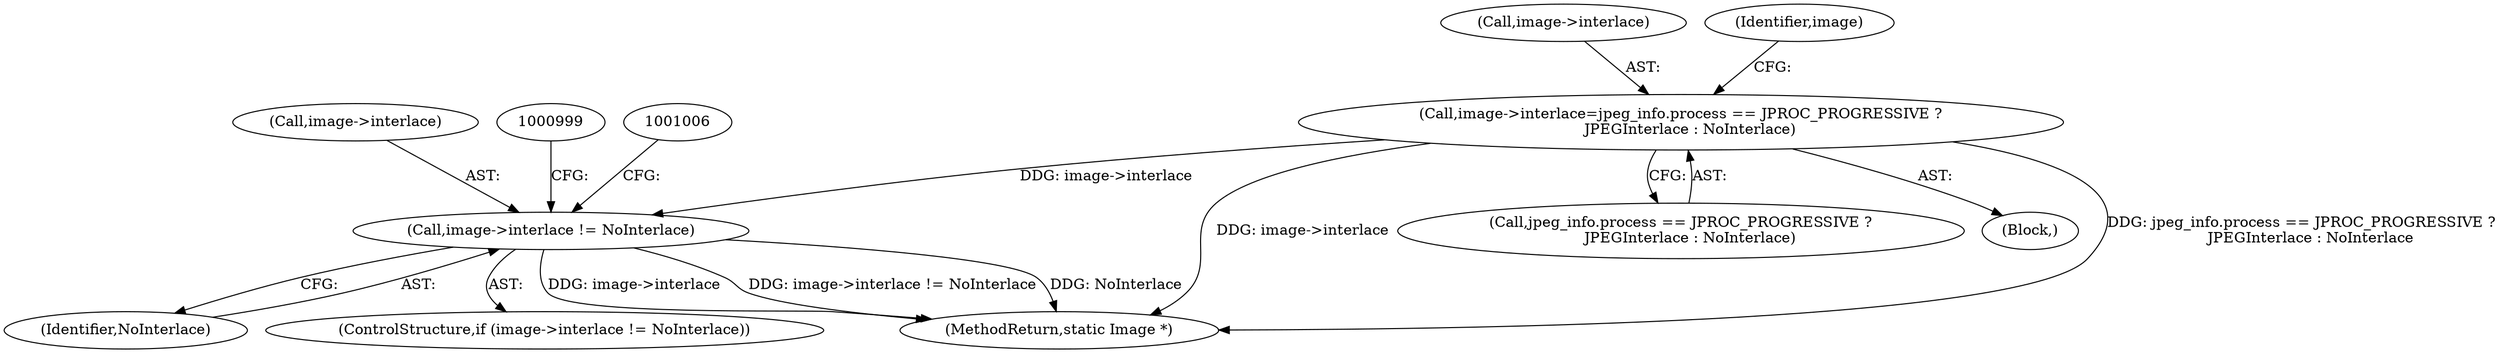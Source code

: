 digraph "0_ImageMagick_1737ac82b335e53376382c07b9a500d73dd2aa11@pointer" {
"1000627" [label="(Call,image->interlace=jpeg_info.process == JPROC_PROGRESSIVE ?\n    JPEGInterlace : NoInterlace)"];
"1000993" [label="(Call,image->interlace != NoInterlace)"];
"1000628" [label="(Call,image->interlace)"];
"1000111" [label="(Block,)"];
"1000994" [label="(Call,image->interlace)"];
"1001897" [label="(MethodReturn,static Image *)"];
"1000997" [label="(Identifier,NoInterlace)"];
"1000992" [label="(ControlStructure,if (image->interlace != NoInterlace))"];
"1000641" [label="(Identifier,image)"];
"1000631" [label="(Call,jpeg_info.process == JPROC_PROGRESSIVE ?\n    JPEGInterlace : NoInterlace)"];
"1000627" [label="(Call,image->interlace=jpeg_info.process == JPROC_PROGRESSIVE ?\n    JPEGInterlace : NoInterlace)"];
"1000993" [label="(Call,image->interlace != NoInterlace)"];
"1000627" -> "1000111"  [label="AST: "];
"1000627" -> "1000631"  [label="CFG: "];
"1000628" -> "1000627"  [label="AST: "];
"1000631" -> "1000627"  [label="AST: "];
"1000641" -> "1000627"  [label="CFG: "];
"1000627" -> "1001897"  [label="DDG: jpeg_info.process == JPROC_PROGRESSIVE ?\n    JPEGInterlace : NoInterlace"];
"1000627" -> "1001897"  [label="DDG: image->interlace"];
"1000627" -> "1000993"  [label="DDG: image->interlace"];
"1000993" -> "1000992"  [label="AST: "];
"1000993" -> "1000997"  [label="CFG: "];
"1000994" -> "1000993"  [label="AST: "];
"1000997" -> "1000993"  [label="AST: "];
"1000999" -> "1000993"  [label="CFG: "];
"1001006" -> "1000993"  [label="CFG: "];
"1000993" -> "1001897"  [label="DDG: image->interlace != NoInterlace"];
"1000993" -> "1001897"  [label="DDG: NoInterlace"];
"1000993" -> "1001897"  [label="DDG: image->interlace"];
}
